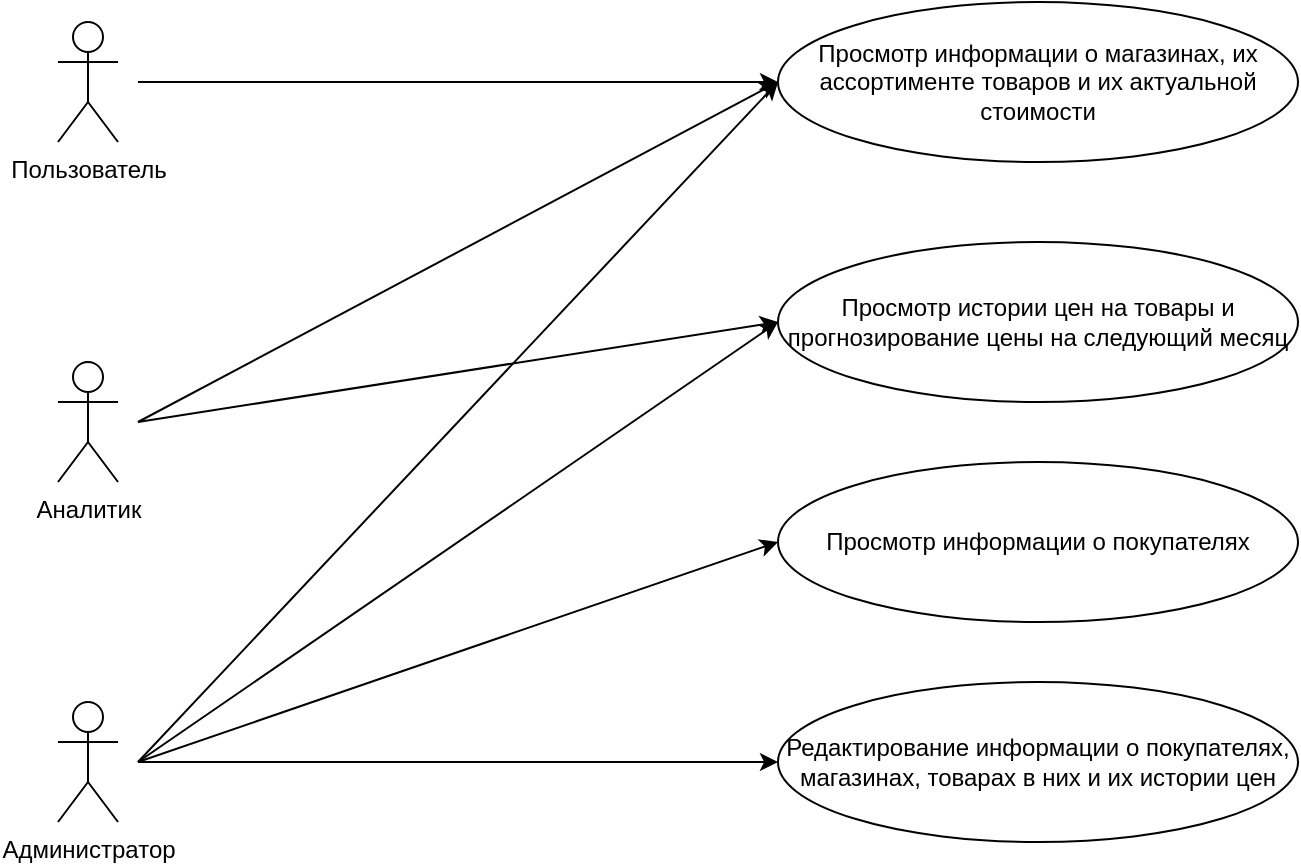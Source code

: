 <mxfile version="16.5.1" type="device"><diagram id="IBWs_7yjeMwMcXXnYE9b" name="Страница 1"><mxGraphModel dx="1038" dy="649" grid="1" gridSize="10" guides="1" tooltips="1" connect="1" arrows="1" fold="1" page="1" pageScale="1" pageWidth="827" pageHeight="1169" math="0" shadow="0"><root><mxCell id="0"/><mxCell id="1" parent="0"/><mxCell id="JY230rKWGFjSFswTlPEw-15" style="edgeStyle=none;rounded=0;orthogonalLoop=1;jettySize=auto;html=1;entryX=0;entryY=0.5;entryDx=0;entryDy=0;" edge="1" parent="1" target="JY230rKWGFjSFswTlPEw-4"><mxGeometry relative="1" as="geometry"><mxPoint x="140" y="140" as="sourcePoint"/></mxGeometry></mxCell><mxCell id="JY230rKWGFjSFswTlPEw-1" value="Пользователь" style="shape=umlActor;verticalLabelPosition=bottom;verticalAlign=top;html=1;outlineConnect=0;" vertex="1" parent="1"><mxGeometry x="100" y="110" width="30" height="60" as="geometry"/></mxCell><mxCell id="JY230rKWGFjSFswTlPEw-13" style="edgeStyle=none;rounded=0;orthogonalLoop=1;jettySize=auto;html=1;entryX=0;entryY=0.5;entryDx=0;entryDy=0;" edge="1" parent="1" target="JY230rKWGFjSFswTlPEw-5"><mxGeometry relative="1" as="geometry"><mxPoint x="140" y="310" as="sourcePoint"/></mxGeometry></mxCell><mxCell id="JY230rKWGFjSFswTlPEw-14" style="edgeStyle=none;rounded=0;orthogonalLoop=1;jettySize=auto;html=1;entryX=0;entryY=0.5;entryDx=0;entryDy=0;" edge="1" parent="1" target="JY230rKWGFjSFswTlPEw-4"><mxGeometry relative="1" as="geometry"><mxPoint x="140" y="310" as="sourcePoint"/></mxGeometry></mxCell><mxCell id="JY230rKWGFjSFswTlPEw-2" value="Аналитик" style="shape=umlActor;verticalLabelPosition=bottom;verticalAlign=top;html=1;outlineConnect=0;" vertex="1" parent="1"><mxGeometry x="100" y="280" width="30" height="60" as="geometry"/></mxCell><mxCell id="JY230rKWGFjSFswTlPEw-9" style="rounded=0;orthogonalLoop=1;jettySize=auto;html=1;entryX=0;entryY=0.5;entryDx=0;entryDy=0;" edge="1" parent="1" target="JY230rKWGFjSFswTlPEw-7"><mxGeometry relative="1" as="geometry"><mxPoint x="140" y="480" as="sourcePoint"/></mxGeometry></mxCell><mxCell id="JY230rKWGFjSFswTlPEw-10" style="rounded=0;orthogonalLoop=1;jettySize=auto;html=1;entryX=0;entryY=0.5;entryDx=0;entryDy=0;" edge="1" parent="1" target="JY230rKWGFjSFswTlPEw-6"><mxGeometry relative="1" as="geometry"><mxPoint x="140" y="480" as="sourcePoint"/></mxGeometry></mxCell><mxCell id="JY230rKWGFjSFswTlPEw-11" style="edgeStyle=none;rounded=0;orthogonalLoop=1;jettySize=auto;html=1;entryX=0;entryY=0.5;entryDx=0;entryDy=0;" edge="1" parent="1" target="JY230rKWGFjSFswTlPEw-5"><mxGeometry relative="1" as="geometry"><mxPoint x="140" y="480" as="sourcePoint"/></mxGeometry></mxCell><mxCell id="JY230rKWGFjSFswTlPEw-12" style="edgeStyle=none;rounded=0;orthogonalLoop=1;jettySize=auto;html=1;entryX=0;entryY=0.5;entryDx=0;entryDy=0;" edge="1" parent="1" target="JY230rKWGFjSFswTlPEw-4"><mxGeometry relative="1" as="geometry"><mxPoint x="140" y="480" as="sourcePoint"/></mxGeometry></mxCell><mxCell id="JY230rKWGFjSFswTlPEw-3" value="Администратор" style="shape=umlActor;verticalLabelPosition=bottom;verticalAlign=top;html=1;outlineConnect=0;" vertex="1" parent="1"><mxGeometry x="100" y="450" width="30" height="60" as="geometry"/></mxCell><mxCell id="JY230rKWGFjSFswTlPEw-4" value="Просмотр информации о магазинах, их ассортименте товаров и их актуальной стоимости" style="ellipse;whiteSpace=wrap;html=1;" vertex="1" parent="1"><mxGeometry x="460" y="100" width="260" height="80" as="geometry"/></mxCell><mxCell id="JY230rKWGFjSFswTlPEw-5" value="Просмотр истории цен на товары и прогнозирование цены на следующий месяц" style="ellipse;whiteSpace=wrap;html=1;" vertex="1" parent="1"><mxGeometry x="460" y="220" width="260" height="80" as="geometry"/></mxCell><mxCell id="JY230rKWGFjSFswTlPEw-6" value="Просмотр информации о покупателях" style="ellipse;whiteSpace=wrap;html=1;" vertex="1" parent="1"><mxGeometry x="460" y="330" width="260" height="80" as="geometry"/></mxCell><mxCell id="JY230rKWGFjSFswTlPEw-7" value="Редактирование информации о покупателях, магазинах, товарах в них и их истории цен" style="ellipse;whiteSpace=wrap;html=1;" vertex="1" parent="1"><mxGeometry x="460" y="440" width="260" height="80" as="geometry"/></mxCell></root></mxGraphModel></diagram></mxfile>